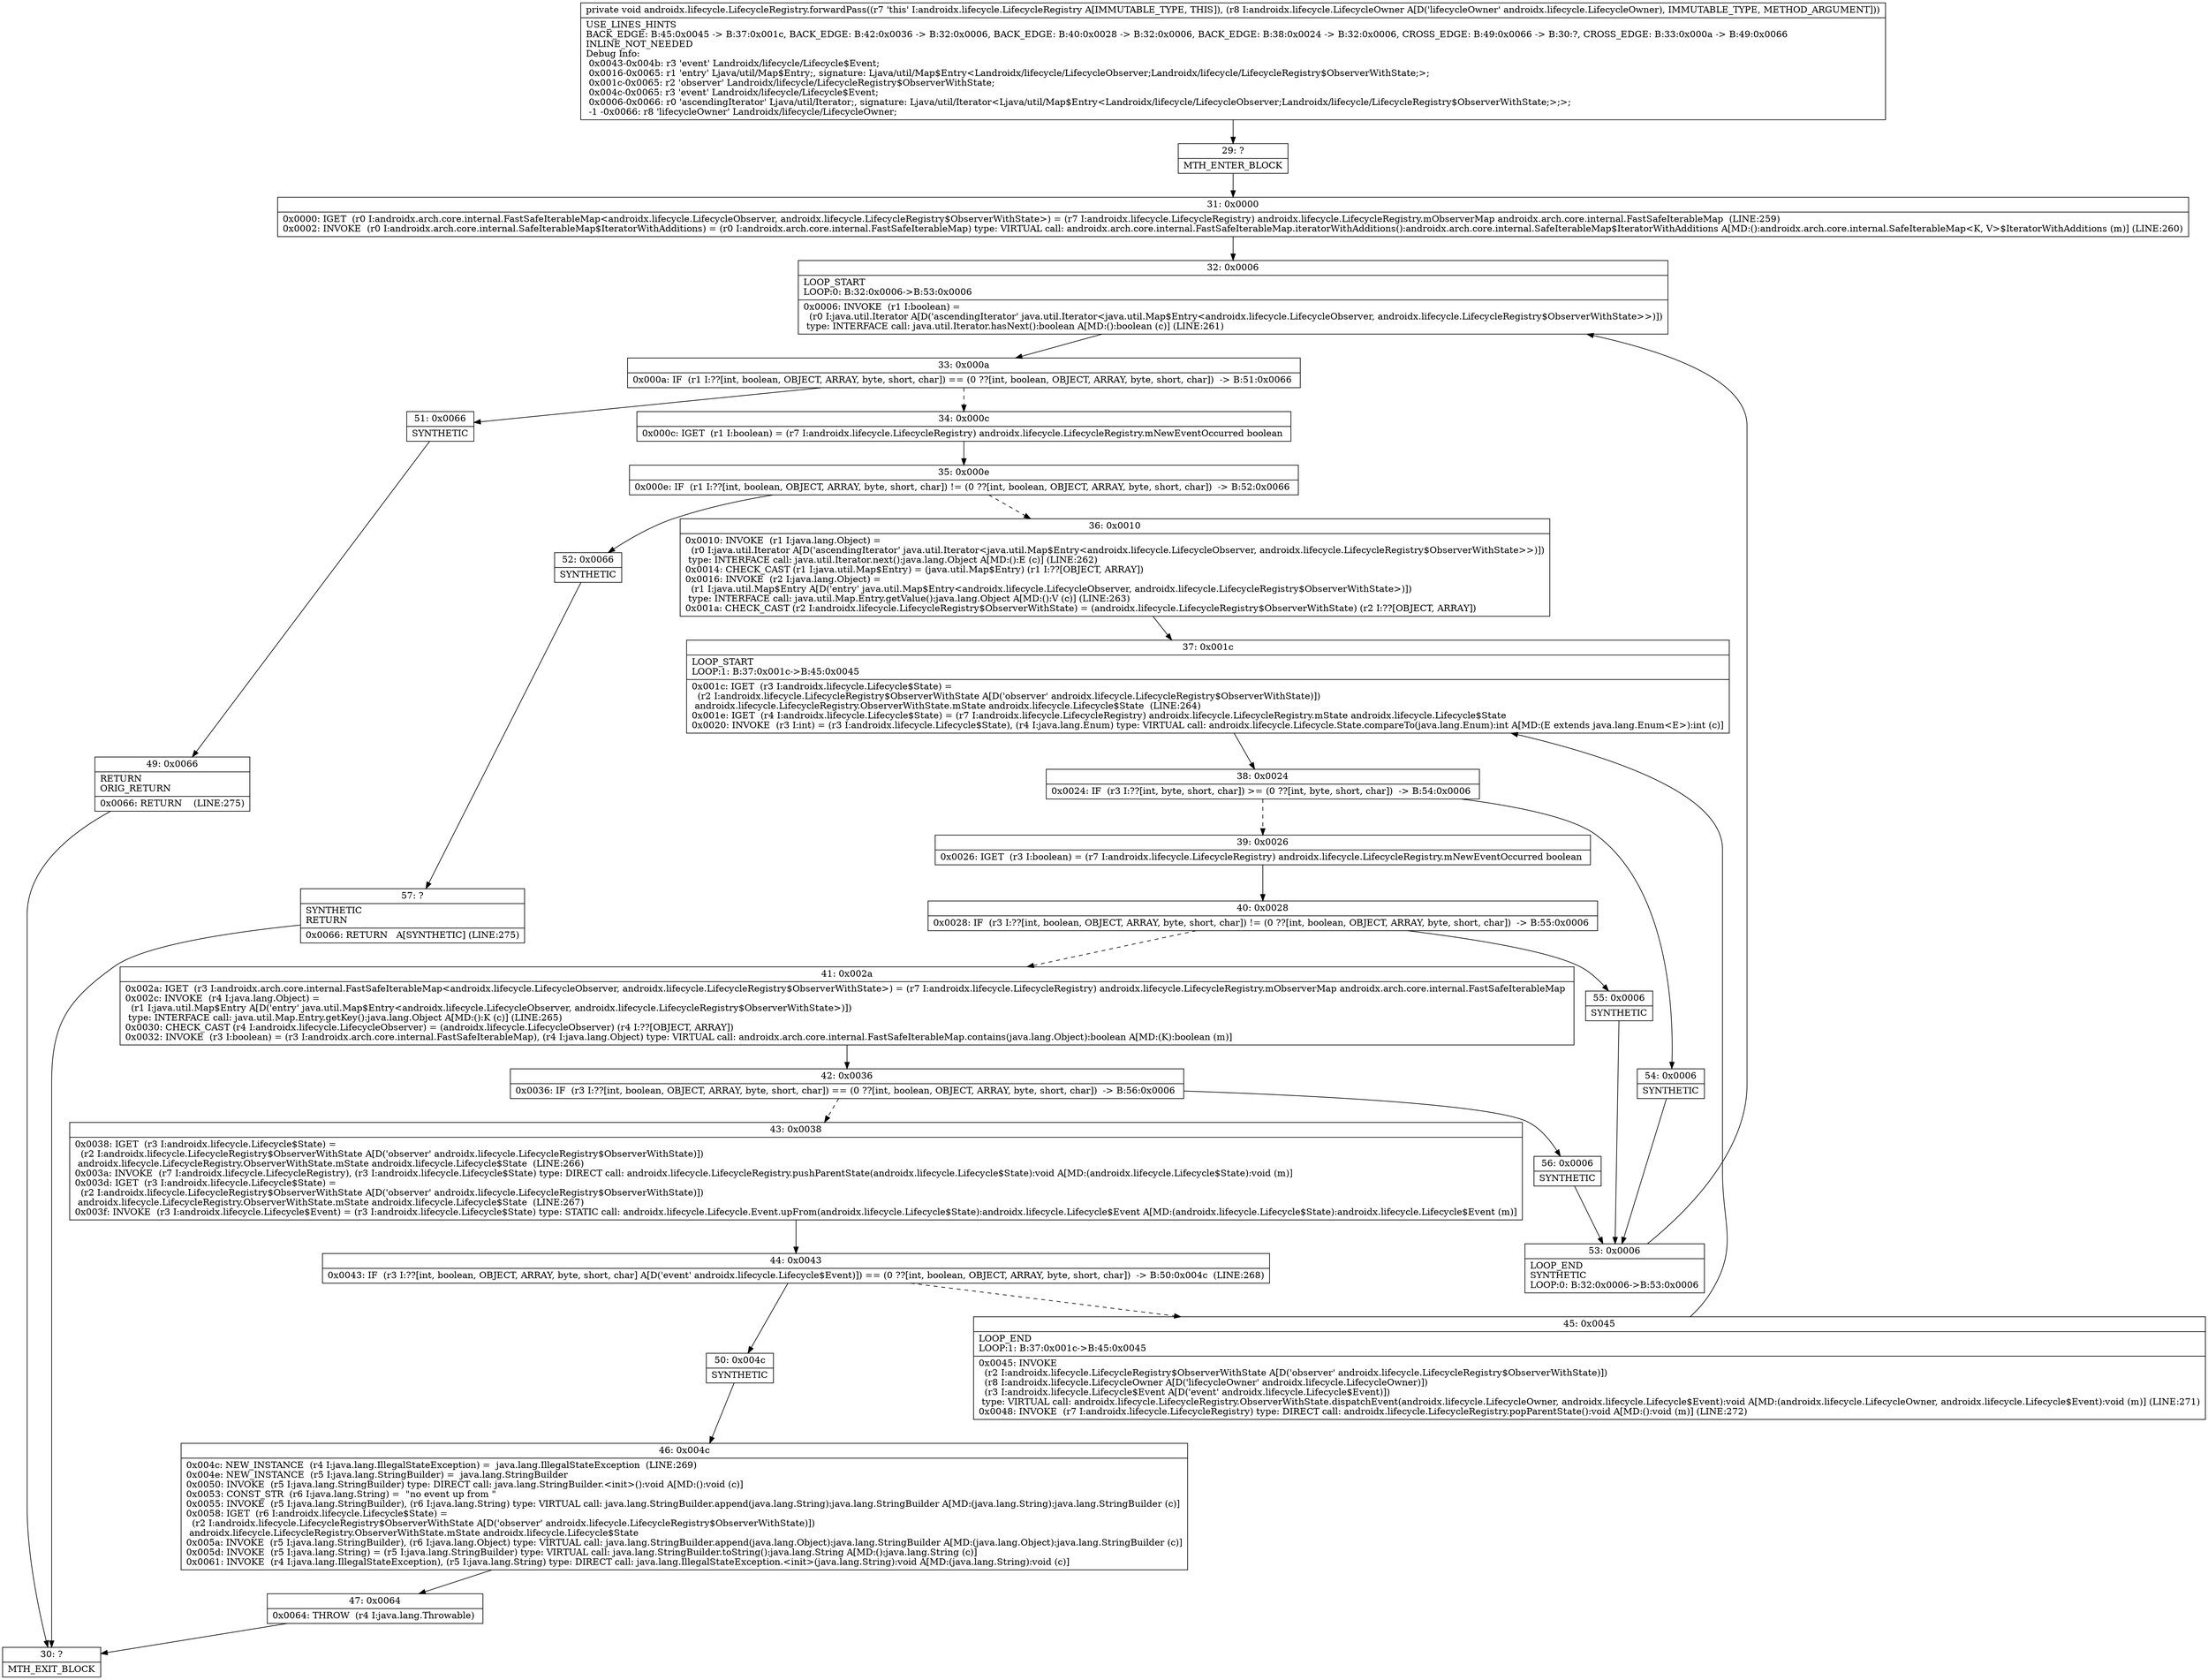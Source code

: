 digraph "CFG forandroidx.lifecycle.LifecycleRegistry.forwardPass(Landroidx\/lifecycle\/LifecycleOwner;)V" {
Node_29 [shape=record,label="{29\:\ ?|MTH_ENTER_BLOCK\l}"];
Node_31 [shape=record,label="{31\:\ 0x0000|0x0000: IGET  (r0 I:androidx.arch.core.internal.FastSafeIterableMap\<androidx.lifecycle.LifecycleObserver, androidx.lifecycle.LifecycleRegistry$ObserverWithState\>) = (r7 I:androidx.lifecycle.LifecycleRegistry) androidx.lifecycle.LifecycleRegistry.mObserverMap androidx.arch.core.internal.FastSafeIterableMap  (LINE:259)\l0x0002: INVOKE  (r0 I:androidx.arch.core.internal.SafeIterableMap$IteratorWithAdditions) = (r0 I:androidx.arch.core.internal.FastSafeIterableMap) type: VIRTUAL call: androidx.arch.core.internal.FastSafeIterableMap.iteratorWithAdditions():androidx.arch.core.internal.SafeIterableMap$IteratorWithAdditions A[MD:():androidx.arch.core.internal.SafeIterableMap\<K, V\>$IteratorWithAdditions (m)] (LINE:260)\l}"];
Node_32 [shape=record,label="{32\:\ 0x0006|LOOP_START\lLOOP:0: B:32:0x0006\-\>B:53:0x0006\l|0x0006: INVOKE  (r1 I:boolean) = \l  (r0 I:java.util.Iterator A[D('ascendingIterator' java.util.Iterator\<java.util.Map$Entry\<androidx.lifecycle.LifecycleObserver, androidx.lifecycle.LifecycleRegistry$ObserverWithState\>\>)])\l type: INTERFACE call: java.util.Iterator.hasNext():boolean A[MD:():boolean (c)] (LINE:261)\l}"];
Node_33 [shape=record,label="{33\:\ 0x000a|0x000a: IF  (r1 I:??[int, boolean, OBJECT, ARRAY, byte, short, char]) == (0 ??[int, boolean, OBJECT, ARRAY, byte, short, char])  \-\> B:51:0x0066 \l}"];
Node_34 [shape=record,label="{34\:\ 0x000c|0x000c: IGET  (r1 I:boolean) = (r7 I:androidx.lifecycle.LifecycleRegistry) androidx.lifecycle.LifecycleRegistry.mNewEventOccurred boolean \l}"];
Node_35 [shape=record,label="{35\:\ 0x000e|0x000e: IF  (r1 I:??[int, boolean, OBJECT, ARRAY, byte, short, char]) != (0 ??[int, boolean, OBJECT, ARRAY, byte, short, char])  \-\> B:52:0x0066 \l}"];
Node_36 [shape=record,label="{36\:\ 0x0010|0x0010: INVOKE  (r1 I:java.lang.Object) = \l  (r0 I:java.util.Iterator A[D('ascendingIterator' java.util.Iterator\<java.util.Map$Entry\<androidx.lifecycle.LifecycleObserver, androidx.lifecycle.LifecycleRegistry$ObserverWithState\>\>)])\l type: INTERFACE call: java.util.Iterator.next():java.lang.Object A[MD:():E (c)] (LINE:262)\l0x0014: CHECK_CAST (r1 I:java.util.Map$Entry) = (java.util.Map$Entry) (r1 I:??[OBJECT, ARRAY]) \l0x0016: INVOKE  (r2 I:java.lang.Object) = \l  (r1 I:java.util.Map$Entry A[D('entry' java.util.Map$Entry\<androidx.lifecycle.LifecycleObserver, androidx.lifecycle.LifecycleRegistry$ObserverWithState\>)])\l type: INTERFACE call: java.util.Map.Entry.getValue():java.lang.Object A[MD:():V (c)] (LINE:263)\l0x001a: CHECK_CAST (r2 I:androidx.lifecycle.LifecycleRegistry$ObserverWithState) = (androidx.lifecycle.LifecycleRegistry$ObserverWithState) (r2 I:??[OBJECT, ARRAY]) \l}"];
Node_37 [shape=record,label="{37\:\ 0x001c|LOOP_START\lLOOP:1: B:37:0x001c\-\>B:45:0x0045\l|0x001c: IGET  (r3 I:androidx.lifecycle.Lifecycle$State) = \l  (r2 I:androidx.lifecycle.LifecycleRegistry$ObserverWithState A[D('observer' androidx.lifecycle.LifecycleRegistry$ObserverWithState)])\l androidx.lifecycle.LifecycleRegistry.ObserverWithState.mState androidx.lifecycle.Lifecycle$State  (LINE:264)\l0x001e: IGET  (r4 I:androidx.lifecycle.Lifecycle$State) = (r7 I:androidx.lifecycle.LifecycleRegistry) androidx.lifecycle.LifecycleRegistry.mState androidx.lifecycle.Lifecycle$State \l0x0020: INVOKE  (r3 I:int) = (r3 I:androidx.lifecycle.Lifecycle$State), (r4 I:java.lang.Enum) type: VIRTUAL call: androidx.lifecycle.Lifecycle.State.compareTo(java.lang.Enum):int A[MD:(E extends java.lang.Enum\<E\>):int (c)]\l}"];
Node_38 [shape=record,label="{38\:\ 0x0024|0x0024: IF  (r3 I:??[int, byte, short, char]) \>= (0 ??[int, byte, short, char])  \-\> B:54:0x0006 \l}"];
Node_39 [shape=record,label="{39\:\ 0x0026|0x0026: IGET  (r3 I:boolean) = (r7 I:androidx.lifecycle.LifecycleRegistry) androidx.lifecycle.LifecycleRegistry.mNewEventOccurred boolean \l}"];
Node_40 [shape=record,label="{40\:\ 0x0028|0x0028: IF  (r3 I:??[int, boolean, OBJECT, ARRAY, byte, short, char]) != (0 ??[int, boolean, OBJECT, ARRAY, byte, short, char])  \-\> B:55:0x0006 \l}"];
Node_41 [shape=record,label="{41\:\ 0x002a|0x002a: IGET  (r3 I:androidx.arch.core.internal.FastSafeIterableMap\<androidx.lifecycle.LifecycleObserver, androidx.lifecycle.LifecycleRegistry$ObserverWithState\>) = (r7 I:androidx.lifecycle.LifecycleRegistry) androidx.lifecycle.LifecycleRegistry.mObserverMap androidx.arch.core.internal.FastSafeIterableMap \l0x002c: INVOKE  (r4 I:java.lang.Object) = \l  (r1 I:java.util.Map$Entry A[D('entry' java.util.Map$Entry\<androidx.lifecycle.LifecycleObserver, androidx.lifecycle.LifecycleRegistry$ObserverWithState\>)])\l type: INTERFACE call: java.util.Map.Entry.getKey():java.lang.Object A[MD:():K (c)] (LINE:265)\l0x0030: CHECK_CAST (r4 I:androidx.lifecycle.LifecycleObserver) = (androidx.lifecycle.LifecycleObserver) (r4 I:??[OBJECT, ARRAY]) \l0x0032: INVOKE  (r3 I:boolean) = (r3 I:androidx.arch.core.internal.FastSafeIterableMap), (r4 I:java.lang.Object) type: VIRTUAL call: androidx.arch.core.internal.FastSafeIterableMap.contains(java.lang.Object):boolean A[MD:(K):boolean (m)]\l}"];
Node_42 [shape=record,label="{42\:\ 0x0036|0x0036: IF  (r3 I:??[int, boolean, OBJECT, ARRAY, byte, short, char]) == (0 ??[int, boolean, OBJECT, ARRAY, byte, short, char])  \-\> B:56:0x0006 \l}"];
Node_43 [shape=record,label="{43\:\ 0x0038|0x0038: IGET  (r3 I:androidx.lifecycle.Lifecycle$State) = \l  (r2 I:androidx.lifecycle.LifecycleRegistry$ObserverWithState A[D('observer' androidx.lifecycle.LifecycleRegistry$ObserverWithState)])\l androidx.lifecycle.LifecycleRegistry.ObserverWithState.mState androidx.lifecycle.Lifecycle$State  (LINE:266)\l0x003a: INVOKE  (r7 I:androidx.lifecycle.LifecycleRegistry), (r3 I:androidx.lifecycle.Lifecycle$State) type: DIRECT call: androidx.lifecycle.LifecycleRegistry.pushParentState(androidx.lifecycle.Lifecycle$State):void A[MD:(androidx.lifecycle.Lifecycle$State):void (m)]\l0x003d: IGET  (r3 I:androidx.lifecycle.Lifecycle$State) = \l  (r2 I:androidx.lifecycle.LifecycleRegistry$ObserverWithState A[D('observer' androidx.lifecycle.LifecycleRegistry$ObserverWithState)])\l androidx.lifecycle.LifecycleRegistry.ObserverWithState.mState androidx.lifecycle.Lifecycle$State  (LINE:267)\l0x003f: INVOKE  (r3 I:androidx.lifecycle.Lifecycle$Event) = (r3 I:androidx.lifecycle.Lifecycle$State) type: STATIC call: androidx.lifecycle.Lifecycle.Event.upFrom(androidx.lifecycle.Lifecycle$State):androidx.lifecycle.Lifecycle$Event A[MD:(androidx.lifecycle.Lifecycle$State):androidx.lifecycle.Lifecycle$Event (m)]\l}"];
Node_44 [shape=record,label="{44\:\ 0x0043|0x0043: IF  (r3 I:??[int, boolean, OBJECT, ARRAY, byte, short, char] A[D('event' androidx.lifecycle.Lifecycle$Event)]) == (0 ??[int, boolean, OBJECT, ARRAY, byte, short, char])  \-\> B:50:0x004c  (LINE:268)\l}"];
Node_45 [shape=record,label="{45\:\ 0x0045|LOOP_END\lLOOP:1: B:37:0x001c\-\>B:45:0x0045\l|0x0045: INVOKE  \l  (r2 I:androidx.lifecycle.LifecycleRegistry$ObserverWithState A[D('observer' androidx.lifecycle.LifecycleRegistry$ObserverWithState)])\l  (r8 I:androidx.lifecycle.LifecycleOwner A[D('lifecycleOwner' androidx.lifecycle.LifecycleOwner)])\l  (r3 I:androidx.lifecycle.Lifecycle$Event A[D('event' androidx.lifecycle.Lifecycle$Event)])\l type: VIRTUAL call: androidx.lifecycle.LifecycleRegistry.ObserverWithState.dispatchEvent(androidx.lifecycle.LifecycleOwner, androidx.lifecycle.Lifecycle$Event):void A[MD:(androidx.lifecycle.LifecycleOwner, androidx.lifecycle.Lifecycle$Event):void (m)] (LINE:271)\l0x0048: INVOKE  (r7 I:androidx.lifecycle.LifecycleRegistry) type: DIRECT call: androidx.lifecycle.LifecycleRegistry.popParentState():void A[MD:():void (m)] (LINE:272)\l}"];
Node_50 [shape=record,label="{50\:\ 0x004c|SYNTHETIC\l}"];
Node_46 [shape=record,label="{46\:\ 0x004c|0x004c: NEW_INSTANCE  (r4 I:java.lang.IllegalStateException) =  java.lang.IllegalStateException  (LINE:269)\l0x004e: NEW_INSTANCE  (r5 I:java.lang.StringBuilder) =  java.lang.StringBuilder \l0x0050: INVOKE  (r5 I:java.lang.StringBuilder) type: DIRECT call: java.lang.StringBuilder.\<init\>():void A[MD:():void (c)]\l0x0053: CONST_STR  (r6 I:java.lang.String) =  \"no event up from \" \l0x0055: INVOKE  (r5 I:java.lang.StringBuilder), (r6 I:java.lang.String) type: VIRTUAL call: java.lang.StringBuilder.append(java.lang.String):java.lang.StringBuilder A[MD:(java.lang.String):java.lang.StringBuilder (c)]\l0x0058: IGET  (r6 I:androidx.lifecycle.Lifecycle$State) = \l  (r2 I:androidx.lifecycle.LifecycleRegistry$ObserverWithState A[D('observer' androidx.lifecycle.LifecycleRegistry$ObserverWithState)])\l androidx.lifecycle.LifecycleRegistry.ObserverWithState.mState androidx.lifecycle.Lifecycle$State \l0x005a: INVOKE  (r5 I:java.lang.StringBuilder), (r6 I:java.lang.Object) type: VIRTUAL call: java.lang.StringBuilder.append(java.lang.Object):java.lang.StringBuilder A[MD:(java.lang.Object):java.lang.StringBuilder (c)]\l0x005d: INVOKE  (r5 I:java.lang.String) = (r5 I:java.lang.StringBuilder) type: VIRTUAL call: java.lang.StringBuilder.toString():java.lang.String A[MD:():java.lang.String (c)]\l0x0061: INVOKE  (r4 I:java.lang.IllegalStateException), (r5 I:java.lang.String) type: DIRECT call: java.lang.IllegalStateException.\<init\>(java.lang.String):void A[MD:(java.lang.String):void (c)]\l}"];
Node_47 [shape=record,label="{47\:\ 0x0064|0x0064: THROW  (r4 I:java.lang.Throwable) \l}"];
Node_30 [shape=record,label="{30\:\ ?|MTH_EXIT_BLOCK\l}"];
Node_56 [shape=record,label="{56\:\ 0x0006|SYNTHETIC\l}"];
Node_53 [shape=record,label="{53\:\ 0x0006|LOOP_END\lSYNTHETIC\lLOOP:0: B:32:0x0006\-\>B:53:0x0006\l}"];
Node_55 [shape=record,label="{55\:\ 0x0006|SYNTHETIC\l}"];
Node_54 [shape=record,label="{54\:\ 0x0006|SYNTHETIC\l}"];
Node_52 [shape=record,label="{52\:\ 0x0066|SYNTHETIC\l}"];
Node_57 [shape=record,label="{57\:\ ?|SYNTHETIC\lRETURN\l|0x0066: RETURN   A[SYNTHETIC] (LINE:275)\l}"];
Node_51 [shape=record,label="{51\:\ 0x0066|SYNTHETIC\l}"];
Node_49 [shape=record,label="{49\:\ 0x0066|RETURN\lORIG_RETURN\l|0x0066: RETURN    (LINE:275)\l}"];
MethodNode[shape=record,label="{private void androidx.lifecycle.LifecycleRegistry.forwardPass((r7 'this' I:androidx.lifecycle.LifecycleRegistry A[IMMUTABLE_TYPE, THIS]), (r8 I:androidx.lifecycle.LifecycleOwner A[D('lifecycleOwner' androidx.lifecycle.LifecycleOwner), IMMUTABLE_TYPE, METHOD_ARGUMENT]))  | USE_LINES_HINTS\lBACK_EDGE: B:45:0x0045 \-\> B:37:0x001c, BACK_EDGE: B:42:0x0036 \-\> B:32:0x0006, BACK_EDGE: B:40:0x0028 \-\> B:32:0x0006, BACK_EDGE: B:38:0x0024 \-\> B:32:0x0006, CROSS_EDGE: B:49:0x0066 \-\> B:30:?, CROSS_EDGE: B:33:0x000a \-\> B:49:0x0066\lINLINE_NOT_NEEDED\lDebug Info:\l  0x0043\-0x004b: r3 'event' Landroidx\/lifecycle\/Lifecycle$Event;\l  0x0016\-0x0065: r1 'entry' Ljava\/util\/Map$Entry;, signature: Ljava\/util\/Map$Entry\<Landroidx\/lifecycle\/LifecycleObserver;Landroidx\/lifecycle\/LifecycleRegistry$ObserverWithState;\>;\l  0x001c\-0x0065: r2 'observer' Landroidx\/lifecycle\/LifecycleRegistry$ObserverWithState;\l  0x004c\-0x0065: r3 'event' Landroidx\/lifecycle\/Lifecycle$Event;\l  0x0006\-0x0066: r0 'ascendingIterator' Ljava\/util\/Iterator;, signature: Ljava\/util\/Iterator\<Ljava\/util\/Map$Entry\<Landroidx\/lifecycle\/LifecycleObserver;Landroidx\/lifecycle\/LifecycleRegistry$ObserverWithState;\>;\>;\l  \-1 \-0x0066: r8 'lifecycleOwner' Landroidx\/lifecycle\/LifecycleOwner;\l}"];
MethodNode -> Node_29;Node_29 -> Node_31;
Node_31 -> Node_32;
Node_32 -> Node_33;
Node_33 -> Node_34[style=dashed];
Node_33 -> Node_51;
Node_34 -> Node_35;
Node_35 -> Node_36[style=dashed];
Node_35 -> Node_52;
Node_36 -> Node_37;
Node_37 -> Node_38;
Node_38 -> Node_39[style=dashed];
Node_38 -> Node_54;
Node_39 -> Node_40;
Node_40 -> Node_41[style=dashed];
Node_40 -> Node_55;
Node_41 -> Node_42;
Node_42 -> Node_43[style=dashed];
Node_42 -> Node_56;
Node_43 -> Node_44;
Node_44 -> Node_45[style=dashed];
Node_44 -> Node_50;
Node_45 -> Node_37;
Node_50 -> Node_46;
Node_46 -> Node_47;
Node_47 -> Node_30;
Node_56 -> Node_53;
Node_53 -> Node_32;
Node_55 -> Node_53;
Node_54 -> Node_53;
Node_52 -> Node_57;
Node_57 -> Node_30;
Node_51 -> Node_49;
Node_49 -> Node_30;
}

